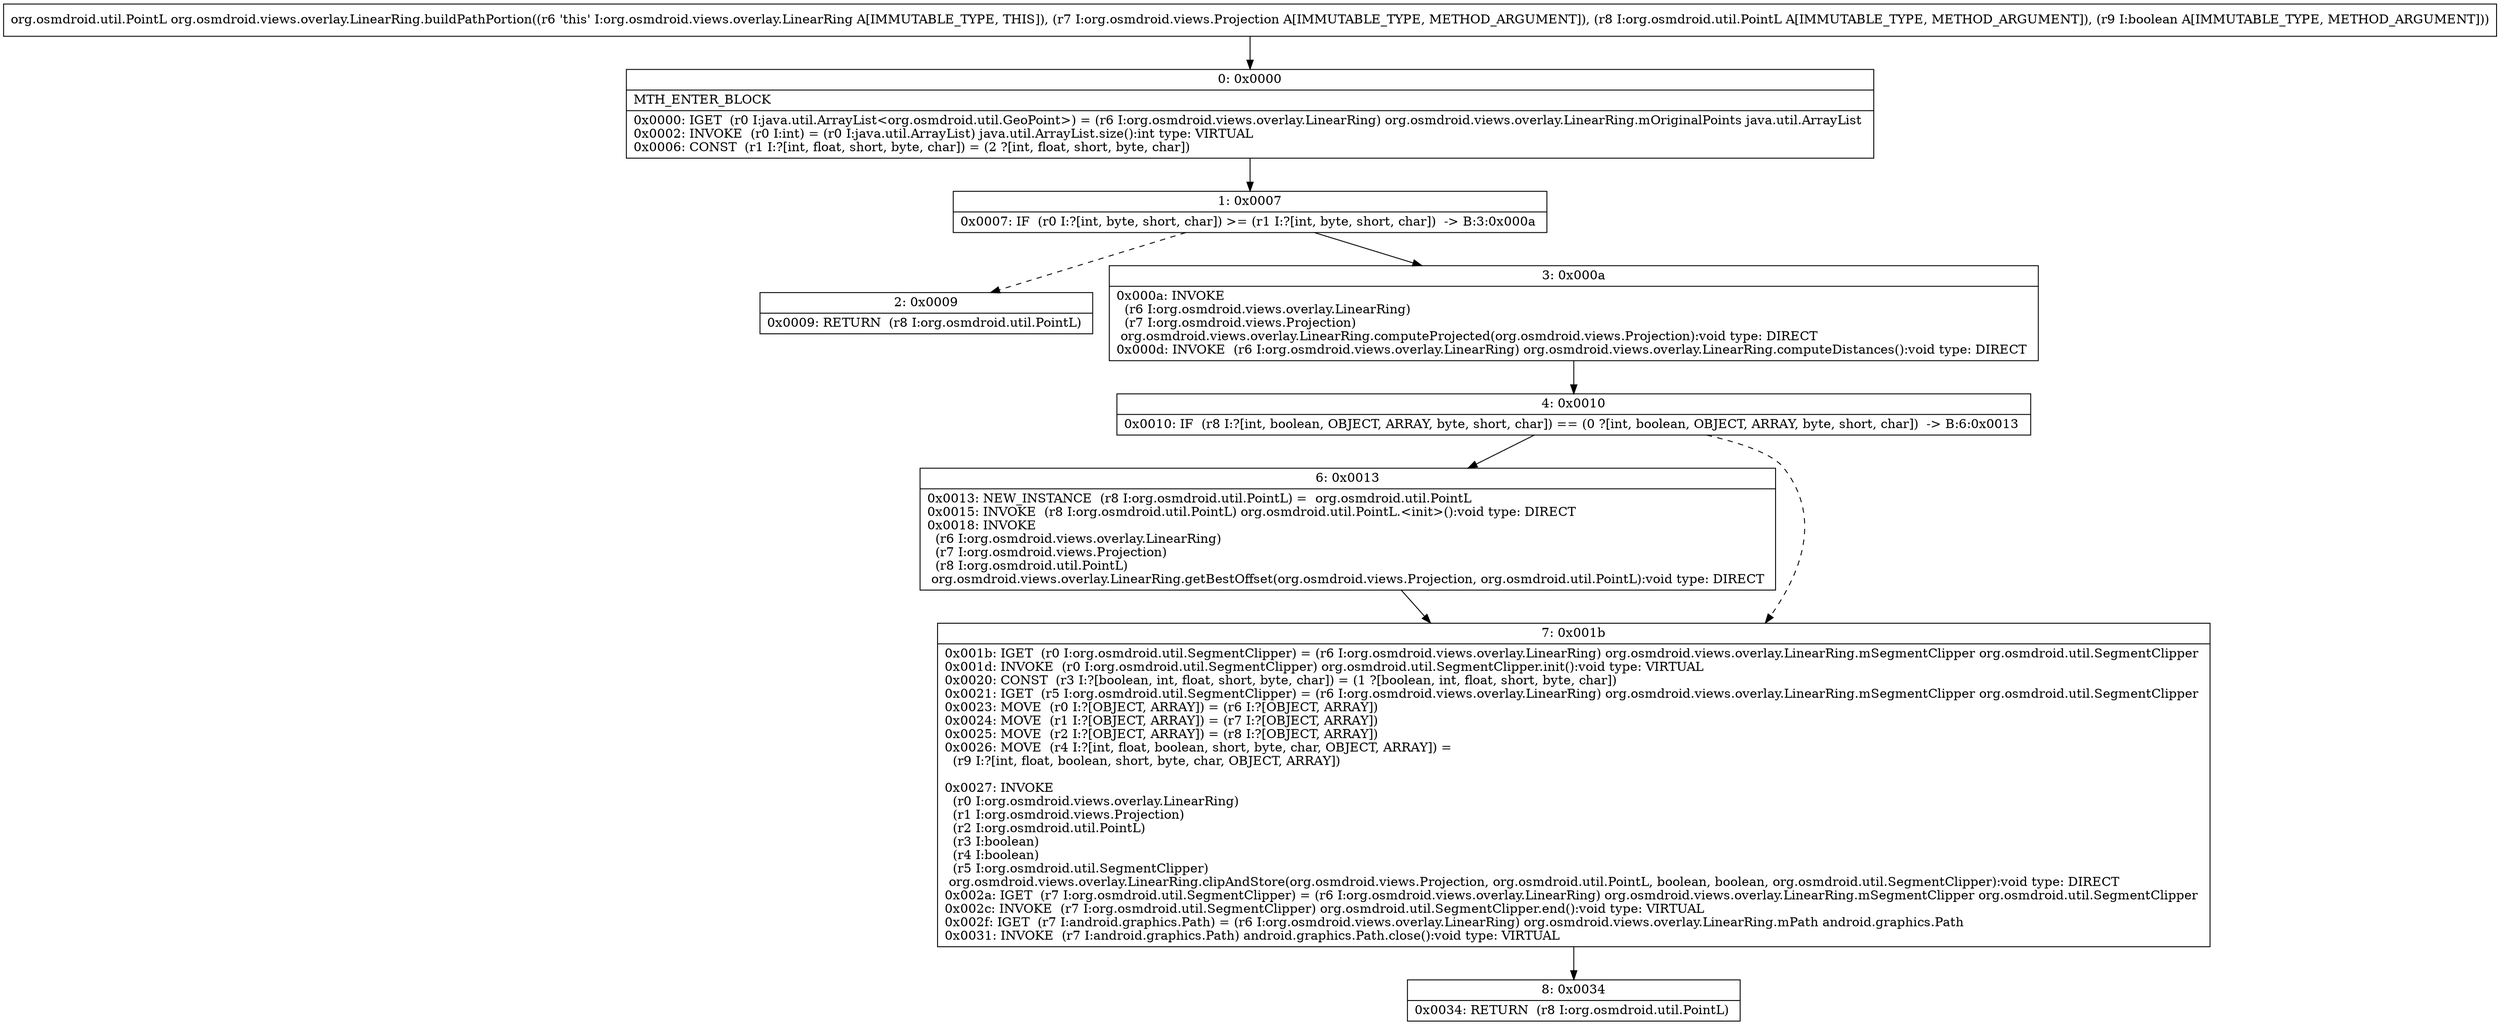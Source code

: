 digraph "CFG fororg.osmdroid.views.overlay.LinearRing.buildPathPortion(Lorg\/osmdroid\/views\/Projection;Lorg\/osmdroid\/util\/PointL;Z)Lorg\/osmdroid\/util\/PointL;" {
Node_0 [shape=record,label="{0\:\ 0x0000|MTH_ENTER_BLOCK\l|0x0000: IGET  (r0 I:java.util.ArrayList\<org.osmdroid.util.GeoPoint\>) = (r6 I:org.osmdroid.views.overlay.LinearRing) org.osmdroid.views.overlay.LinearRing.mOriginalPoints java.util.ArrayList \l0x0002: INVOKE  (r0 I:int) = (r0 I:java.util.ArrayList) java.util.ArrayList.size():int type: VIRTUAL \l0x0006: CONST  (r1 I:?[int, float, short, byte, char]) = (2 ?[int, float, short, byte, char]) \l}"];
Node_1 [shape=record,label="{1\:\ 0x0007|0x0007: IF  (r0 I:?[int, byte, short, char]) \>= (r1 I:?[int, byte, short, char])  \-\> B:3:0x000a \l}"];
Node_2 [shape=record,label="{2\:\ 0x0009|0x0009: RETURN  (r8 I:org.osmdroid.util.PointL) \l}"];
Node_3 [shape=record,label="{3\:\ 0x000a|0x000a: INVOKE  \l  (r6 I:org.osmdroid.views.overlay.LinearRing)\l  (r7 I:org.osmdroid.views.Projection)\l org.osmdroid.views.overlay.LinearRing.computeProjected(org.osmdroid.views.Projection):void type: DIRECT \l0x000d: INVOKE  (r6 I:org.osmdroid.views.overlay.LinearRing) org.osmdroid.views.overlay.LinearRing.computeDistances():void type: DIRECT \l}"];
Node_4 [shape=record,label="{4\:\ 0x0010|0x0010: IF  (r8 I:?[int, boolean, OBJECT, ARRAY, byte, short, char]) == (0 ?[int, boolean, OBJECT, ARRAY, byte, short, char])  \-\> B:6:0x0013 \l}"];
Node_6 [shape=record,label="{6\:\ 0x0013|0x0013: NEW_INSTANCE  (r8 I:org.osmdroid.util.PointL) =  org.osmdroid.util.PointL \l0x0015: INVOKE  (r8 I:org.osmdroid.util.PointL) org.osmdroid.util.PointL.\<init\>():void type: DIRECT \l0x0018: INVOKE  \l  (r6 I:org.osmdroid.views.overlay.LinearRing)\l  (r7 I:org.osmdroid.views.Projection)\l  (r8 I:org.osmdroid.util.PointL)\l org.osmdroid.views.overlay.LinearRing.getBestOffset(org.osmdroid.views.Projection, org.osmdroid.util.PointL):void type: DIRECT \l}"];
Node_7 [shape=record,label="{7\:\ 0x001b|0x001b: IGET  (r0 I:org.osmdroid.util.SegmentClipper) = (r6 I:org.osmdroid.views.overlay.LinearRing) org.osmdroid.views.overlay.LinearRing.mSegmentClipper org.osmdroid.util.SegmentClipper \l0x001d: INVOKE  (r0 I:org.osmdroid.util.SegmentClipper) org.osmdroid.util.SegmentClipper.init():void type: VIRTUAL \l0x0020: CONST  (r3 I:?[boolean, int, float, short, byte, char]) = (1 ?[boolean, int, float, short, byte, char]) \l0x0021: IGET  (r5 I:org.osmdroid.util.SegmentClipper) = (r6 I:org.osmdroid.views.overlay.LinearRing) org.osmdroid.views.overlay.LinearRing.mSegmentClipper org.osmdroid.util.SegmentClipper \l0x0023: MOVE  (r0 I:?[OBJECT, ARRAY]) = (r6 I:?[OBJECT, ARRAY]) \l0x0024: MOVE  (r1 I:?[OBJECT, ARRAY]) = (r7 I:?[OBJECT, ARRAY]) \l0x0025: MOVE  (r2 I:?[OBJECT, ARRAY]) = (r8 I:?[OBJECT, ARRAY]) \l0x0026: MOVE  (r4 I:?[int, float, boolean, short, byte, char, OBJECT, ARRAY]) = \l  (r9 I:?[int, float, boolean, short, byte, char, OBJECT, ARRAY])\l \l0x0027: INVOKE  \l  (r0 I:org.osmdroid.views.overlay.LinearRing)\l  (r1 I:org.osmdroid.views.Projection)\l  (r2 I:org.osmdroid.util.PointL)\l  (r3 I:boolean)\l  (r4 I:boolean)\l  (r5 I:org.osmdroid.util.SegmentClipper)\l org.osmdroid.views.overlay.LinearRing.clipAndStore(org.osmdroid.views.Projection, org.osmdroid.util.PointL, boolean, boolean, org.osmdroid.util.SegmentClipper):void type: DIRECT \l0x002a: IGET  (r7 I:org.osmdroid.util.SegmentClipper) = (r6 I:org.osmdroid.views.overlay.LinearRing) org.osmdroid.views.overlay.LinearRing.mSegmentClipper org.osmdroid.util.SegmentClipper \l0x002c: INVOKE  (r7 I:org.osmdroid.util.SegmentClipper) org.osmdroid.util.SegmentClipper.end():void type: VIRTUAL \l0x002f: IGET  (r7 I:android.graphics.Path) = (r6 I:org.osmdroid.views.overlay.LinearRing) org.osmdroid.views.overlay.LinearRing.mPath android.graphics.Path \l0x0031: INVOKE  (r7 I:android.graphics.Path) android.graphics.Path.close():void type: VIRTUAL \l}"];
Node_8 [shape=record,label="{8\:\ 0x0034|0x0034: RETURN  (r8 I:org.osmdroid.util.PointL) \l}"];
MethodNode[shape=record,label="{org.osmdroid.util.PointL org.osmdroid.views.overlay.LinearRing.buildPathPortion((r6 'this' I:org.osmdroid.views.overlay.LinearRing A[IMMUTABLE_TYPE, THIS]), (r7 I:org.osmdroid.views.Projection A[IMMUTABLE_TYPE, METHOD_ARGUMENT]), (r8 I:org.osmdroid.util.PointL A[IMMUTABLE_TYPE, METHOD_ARGUMENT]), (r9 I:boolean A[IMMUTABLE_TYPE, METHOD_ARGUMENT])) }"];
MethodNode -> Node_0;
Node_0 -> Node_1;
Node_1 -> Node_2[style=dashed];
Node_1 -> Node_3;
Node_3 -> Node_4;
Node_4 -> Node_6;
Node_4 -> Node_7[style=dashed];
Node_6 -> Node_7;
Node_7 -> Node_8;
}


